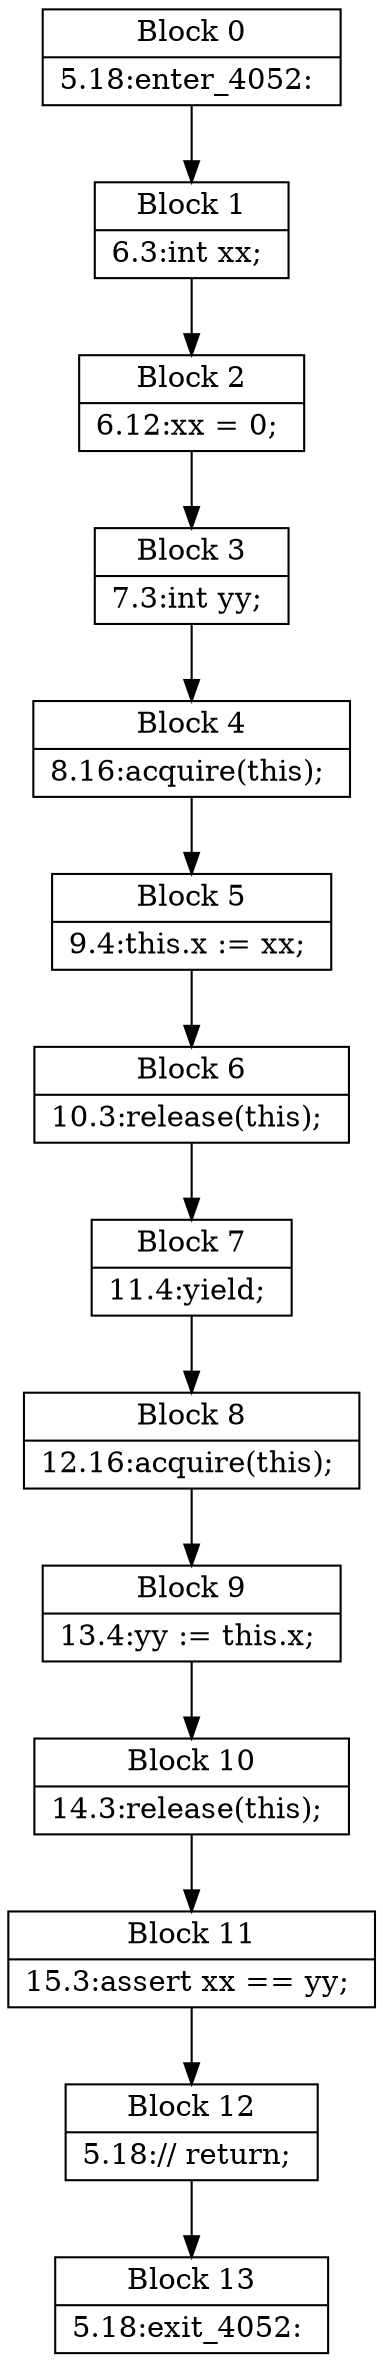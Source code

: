 digraph G {
   node [shape=record];
B0[label="{Block 0|5.18:enter_4052: \n}"];
B1[label="{Block 1|6.3:int xx; \n}"];
B2[label="{Block 2|6.12:xx = 0; \n}"];
B3[label="{Block 3|7.3:int yy; \n}"];
B4[label="{Block 4|8.16:acquire(this); \n}"];
B5[label="{Block 5|9.4:this.x := xx; \n}"];
B6[label="{Block 6|10.3:release(this); \n}"];
B7[label="{Block 7|11.4:yield; \n}"];
B8[label="{Block 8|12.16:acquire(this); \n}"];
B9[label="{Block 9|13.4:yy := this.x; \n}"];
B10[label="{Block 10|14.3:release(this); \n}"];
B11[label="{Block 11|15.3:assert xx == yy; \n}"];
B12[label="{Block 12|5.18:// return; \n}"];
B13[label="{Block 13|5.18:exit_4052: \n}"];
B0 -> B1;
B1 -> B2;
B2 -> B3;
B3 -> B4;
B4 -> B5;
B5 -> B6;
B6 -> B7;
B7 -> B8;
B8 -> B9;
B9 -> B10;
B10 -> B11;
B11 -> B12;
B12 -> B13;
}
